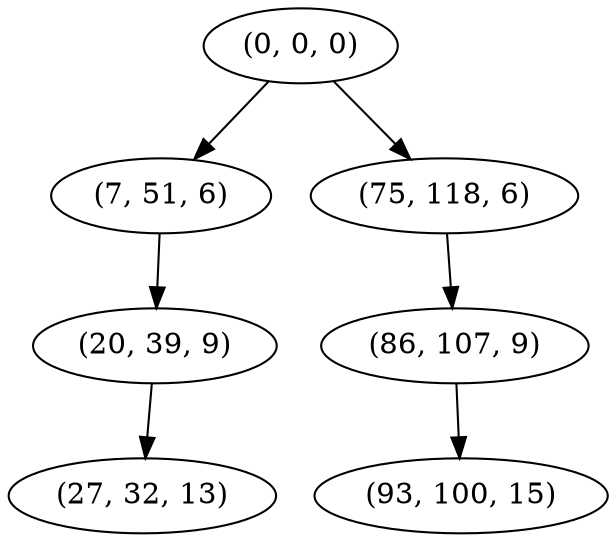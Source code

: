 digraph tree {
    "(0, 0, 0)";
    "(7, 51, 6)";
    "(20, 39, 9)";
    "(27, 32, 13)";
    "(75, 118, 6)";
    "(86, 107, 9)";
    "(93, 100, 15)";
    "(0, 0, 0)" -> "(7, 51, 6)";
    "(0, 0, 0)" -> "(75, 118, 6)";
    "(7, 51, 6)" -> "(20, 39, 9)";
    "(20, 39, 9)" -> "(27, 32, 13)";
    "(75, 118, 6)" -> "(86, 107, 9)";
    "(86, 107, 9)" -> "(93, 100, 15)";
}
